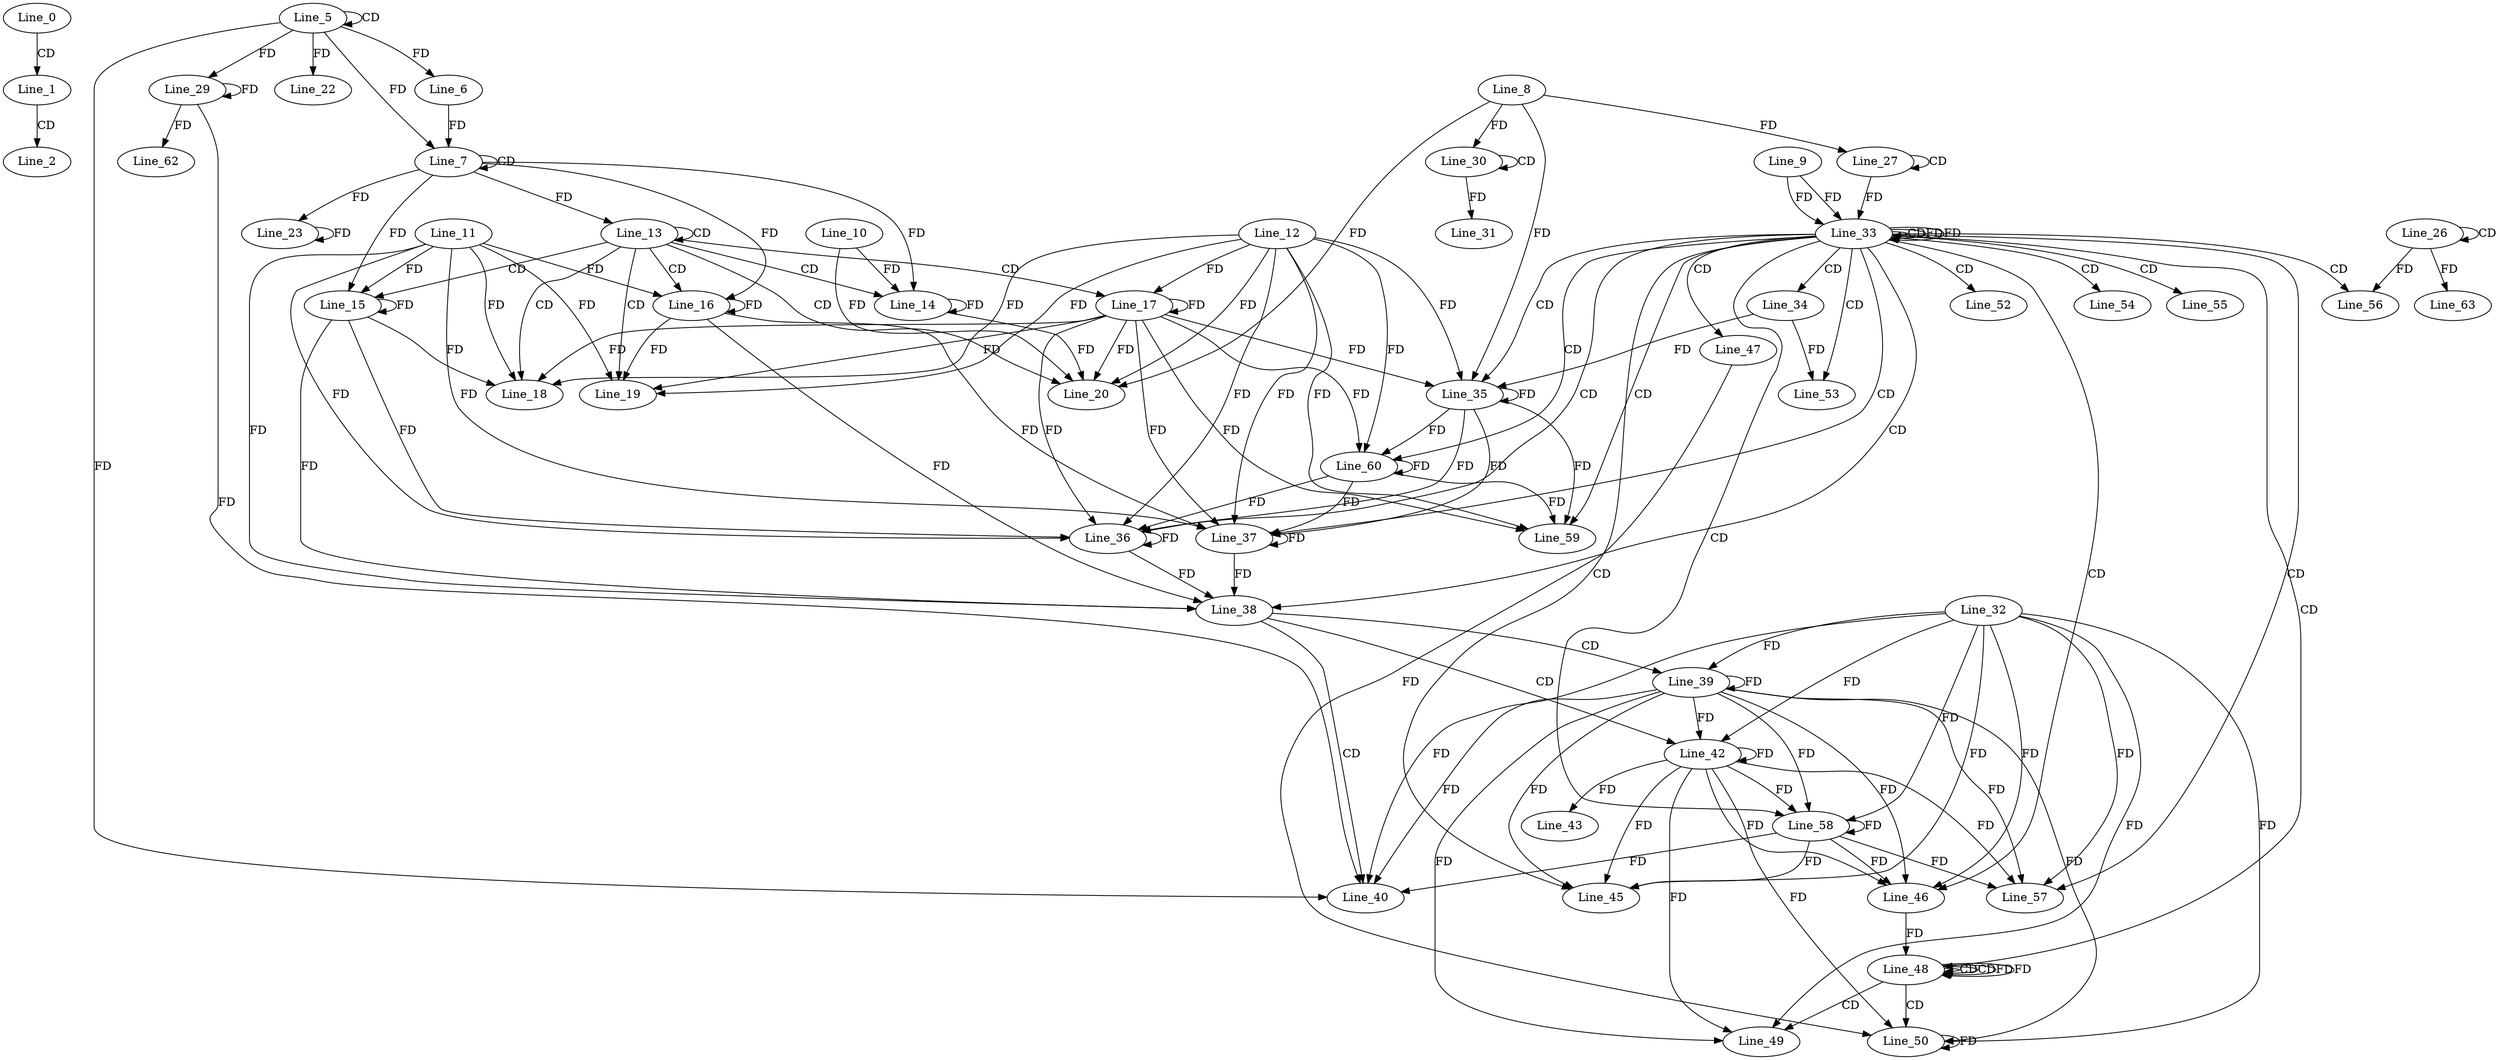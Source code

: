 digraph G {
  Line_0;
  Line_1;
  Line_2;
  Line_5;
  Line_5;
  Line_6;
  Line_7;
  Line_7;
  Line_6;
  Line_13;
  Line_13;
  Line_14;
  Line_10;
  Line_14;
  Line_15;
  Line_11;
  Line_15;
  Line_16;
  Line_16;
  Line_17;
  Line_12;
  Line_18;
  Line_19;
  Line_20;
  Line_8;
  Line_22;
  Line_23;
  Line_26;
  Line_26;
  Line_27;
  Line_27;
  Line_29;
  Line_29;
  Line_30;
  Line_30;
  Line_31;
  Line_9;
  Line_33;
  Line_33;
  Line_33;
  Line_34;
  Line_35;
  Line_35;
  Line_36;
  Line_36;
  Line_37;
  Line_37;
  Line_38;
  Line_39;
  Line_32;
  Line_39;
  Line_40;
  Line_42;
  Line_42;
  Line_43;
  Line_45;
  Line_46;
  Line_46;
  Line_47;
  Line_48;
  Line_48;
  Line_48;
  Line_49;
  Line_50;
  Line_50;
  Line_52;
  Line_53;
  Line_54;
  Line_55;
  Line_56;
  Line_57;
  Line_58;
  Line_59;
  Line_60;
  Line_62;
  Line_63;
  Line_0 -> Line_1 [ label="CD" ];
  Line_1 -> Line_2 [ label="CD" ];
  Line_5 -> Line_5 [ label="CD" ];
  Line_5 -> Line_6 [ label="FD" ];
  Line_7 -> Line_7 [ label="CD" ];
  Line_5 -> Line_7 [ label="FD" ];
  Line_6 -> Line_7 [ label="FD" ];
  Line_13 -> Line_13 [ label="CD" ];
  Line_7 -> Line_13 [ label="FD" ];
  Line_13 -> Line_14 [ label="CD" ];
  Line_14 -> Line_14 [ label="FD" ];
  Line_10 -> Line_14 [ label="FD" ];
  Line_7 -> Line_14 [ label="FD" ];
  Line_13 -> Line_15 [ label="CD" ];
  Line_15 -> Line_15 [ label="FD" ];
  Line_11 -> Line_15 [ label="FD" ];
  Line_7 -> Line_15 [ label="FD" ];
  Line_13 -> Line_16 [ label="CD" ];
  Line_16 -> Line_16 [ label="FD" ];
  Line_11 -> Line_16 [ label="FD" ];
  Line_7 -> Line_16 [ label="FD" ];
  Line_13 -> Line_17 [ label="CD" ];
  Line_17 -> Line_17 [ label="FD" ];
  Line_12 -> Line_17 [ label="FD" ];
  Line_13 -> Line_18 [ label="CD" ];
  Line_17 -> Line_18 [ label="FD" ];
  Line_12 -> Line_18 [ label="FD" ];
  Line_15 -> Line_18 [ label="FD" ];
  Line_11 -> Line_18 [ label="FD" ];
  Line_13 -> Line_19 [ label="CD" ];
  Line_17 -> Line_19 [ label="FD" ];
  Line_12 -> Line_19 [ label="FD" ];
  Line_16 -> Line_19 [ label="FD" ];
  Line_11 -> Line_19 [ label="FD" ];
  Line_13 -> Line_20 [ label="CD" ];
  Line_8 -> Line_20 [ label="FD" ];
  Line_14 -> Line_20 [ label="FD" ];
  Line_10 -> Line_20 [ label="FD" ];
  Line_17 -> Line_20 [ label="FD" ];
  Line_12 -> Line_20 [ label="FD" ];
  Line_5 -> Line_22 [ label="FD" ];
  Line_7 -> Line_23 [ label="FD" ];
  Line_23 -> Line_23 [ label="FD" ];
  Line_26 -> Line_26 [ label="CD" ];
  Line_27 -> Line_27 [ label="CD" ];
  Line_8 -> Line_27 [ label="FD" ];
  Line_5 -> Line_29 [ label="FD" ];
  Line_29 -> Line_29 [ label="FD" ];
  Line_30 -> Line_30 [ label="CD" ];
  Line_8 -> Line_30 [ label="FD" ];
  Line_30 -> Line_31 [ label="FD" ];
  Line_9 -> Line_33 [ label="FD" ];
  Line_27 -> Line_33 [ label="FD" ];
  Line_33 -> Line_33 [ label="CD" ];
  Line_33 -> Line_33 [ label="FD" ];
  Line_9 -> Line_33 [ label="FD" ];
  Line_33 -> Line_34 [ label="CD" ];
  Line_33 -> Line_35 [ label="CD" ];
  Line_35 -> Line_35 [ label="FD" ];
  Line_17 -> Line_35 [ label="FD" ];
  Line_12 -> Line_35 [ label="FD" ];
  Line_8 -> Line_35 [ label="FD" ];
  Line_34 -> Line_35 [ label="FD" ];
  Line_33 -> Line_36 [ label="CD" ];
  Line_36 -> Line_36 [ label="FD" ];
  Line_15 -> Line_36 [ label="FD" ];
  Line_11 -> Line_36 [ label="FD" ];
  Line_35 -> Line_36 [ label="FD" ];
  Line_17 -> Line_36 [ label="FD" ];
  Line_12 -> Line_36 [ label="FD" ];
  Line_33 -> Line_37 [ label="CD" ];
  Line_37 -> Line_37 [ label="FD" ];
  Line_16 -> Line_37 [ label="FD" ];
  Line_11 -> Line_37 [ label="FD" ];
  Line_35 -> Line_37 [ label="FD" ];
  Line_17 -> Line_37 [ label="FD" ];
  Line_12 -> Line_37 [ label="FD" ];
  Line_33 -> Line_38 [ label="CD" ];
  Line_37 -> Line_38 [ label="FD" ];
  Line_16 -> Line_38 [ label="FD" ];
  Line_11 -> Line_38 [ label="FD" ];
  Line_36 -> Line_38 [ label="FD" ];
  Line_15 -> Line_38 [ label="FD" ];
  Line_38 -> Line_39 [ label="CD" ];
  Line_39 -> Line_39 [ label="FD" ];
  Line_32 -> Line_39 [ label="FD" ];
  Line_38 -> Line_40 [ label="CD" ];
  Line_5 -> Line_40 [ label="FD" ];
  Line_29 -> Line_40 [ label="FD" ];
  Line_39 -> Line_40 [ label="FD" ];
  Line_32 -> Line_40 [ label="FD" ];
  Line_38 -> Line_42 [ label="CD" ];
  Line_39 -> Line_42 [ label="FD" ];
  Line_42 -> Line_42 [ label="FD" ];
  Line_32 -> Line_42 [ label="FD" ];
  Line_42 -> Line_43 [ label="FD" ];
  Line_33 -> Line_45 [ label="CD" ];
  Line_39 -> Line_45 [ label="FD" ];
  Line_42 -> Line_45 [ label="FD" ];
  Line_32 -> Line_45 [ label="FD" ];
  Line_33 -> Line_46 [ label="CD" ];
  Line_39 -> Line_46 [ label="FD" ];
  Line_42 -> Line_46 [ label="FD" ];
  Line_32 -> Line_46 [ label="FD" ];
  Line_33 -> Line_47 [ label="CD" ];
  Line_33 -> Line_48 [ label="CD" ];
  Line_48 -> Line_48 [ label="CD" ];
  Line_46 -> Line_48 [ label="FD" ];
  Line_48 -> Line_48 [ label="CD" ];
  Line_48 -> Line_48 [ label="FD" ];
  Line_48 -> Line_49 [ label="CD" ];
  Line_39 -> Line_49 [ label="FD" ];
  Line_42 -> Line_49 [ label="FD" ];
  Line_32 -> Line_49 [ label="FD" ];
  Line_48 -> Line_50 [ label="CD" ];
  Line_50 -> Line_50 [ label="FD" ];
  Line_47 -> Line_50 [ label="FD" ];
  Line_39 -> Line_50 [ label="FD" ];
  Line_42 -> Line_50 [ label="FD" ];
  Line_32 -> Line_50 [ label="FD" ];
  Line_33 -> Line_52 [ label="CD" ];
  Line_33 -> Line_53 [ label="CD" ];
  Line_34 -> Line_53 [ label="FD" ];
  Line_33 -> Line_54 [ label="CD" ];
  Line_33 -> Line_55 [ label="CD" ];
  Line_33 -> Line_56 [ label="CD" ];
  Line_26 -> Line_56 [ label="FD" ];
  Line_33 -> Line_57 [ label="CD" ];
  Line_39 -> Line_57 [ label="FD" ];
  Line_42 -> Line_57 [ label="FD" ];
  Line_32 -> Line_57 [ label="FD" ];
  Line_33 -> Line_58 [ label="CD" ];
  Line_39 -> Line_58 [ label="FD" ];
  Line_42 -> Line_58 [ label="FD" ];
  Line_58 -> Line_58 [ label="FD" ];
  Line_32 -> Line_58 [ label="FD" ];
  Line_33 -> Line_59 [ label="CD" ];
  Line_35 -> Line_59 [ label="FD" ];
  Line_17 -> Line_59 [ label="FD" ];
  Line_12 -> Line_59 [ label="FD" ];
  Line_33 -> Line_60 [ label="CD" ];
  Line_35 -> Line_60 [ label="FD" ];
  Line_60 -> Line_60 [ label="FD" ];
  Line_17 -> Line_60 [ label="FD" ];
  Line_12 -> Line_60 [ label="FD" ];
  Line_29 -> Line_62 [ label="FD" ];
  Line_26 -> Line_63 [ label="FD" ];
  Line_33 -> Line_33 [ label="FD" ];
  Line_60 -> Line_36 [ label="FD" ];
  Line_60 -> Line_37 [ label="FD" ];
  Line_58 -> Line_40 [ label="FD" ];
  Line_58 -> Line_45 [ label="FD" ];
  Line_58 -> Line_46 [ label="FD" ];
  Line_58 -> Line_57 [ label="FD" ];
  Line_60 -> Line_59 [ label="FD" ];
  Line_48 -> Line_48 [ label="FD" ];
}

